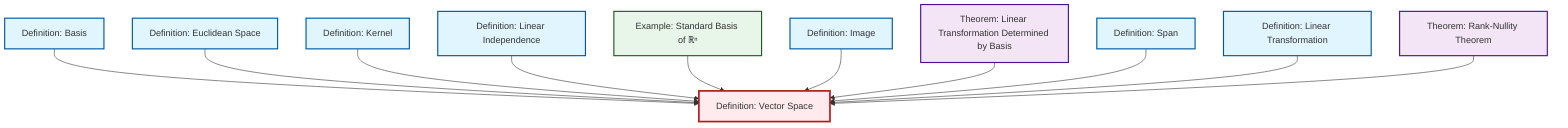 graph TD
    classDef definition fill:#e1f5fe,stroke:#01579b,stroke-width:2px
    classDef theorem fill:#f3e5f5,stroke:#4a148c,stroke-width:2px
    classDef axiom fill:#fff3e0,stroke:#e65100,stroke-width:2px
    classDef example fill:#e8f5e9,stroke:#1b5e20,stroke-width:2px
    classDef current fill:#ffebee,stroke:#b71c1c,stroke-width:3px
    def-linear-independence["Definition: Linear Independence"]:::definition
    ex-standard-basis-rn["Example: Standard Basis of ℝⁿ"]:::example
    def-span["Definition: Span"]:::definition
    thm-rank-nullity["Theorem: Rank-Nullity Theorem"]:::theorem
    def-kernel["Definition: Kernel"]:::definition
    def-euclidean-space["Definition: Euclidean Space"]:::definition
    def-basis["Definition: Basis"]:::definition
    thm-linear-transformation-basis["Theorem: Linear Transformation Determined by Basis"]:::theorem
    def-vector-space["Definition: Vector Space"]:::definition
    def-image["Definition: Image"]:::definition
    def-linear-transformation["Definition: Linear Transformation"]:::definition
    def-basis --> def-vector-space
    def-euclidean-space --> def-vector-space
    def-kernel --> def-vector-space
    def-linear-independence --> def-vector-space
    ex-standard-basis-rn --> def-vector-space
    def-image --> def-vector-space
    thm-linear-transformation-basis --> def-vector-space
    def-span --> def-vector-space
    def-linear-transformation --> def-vector-space
    thm-rank-nullity --> def-vector-space
    class def-vector-space current